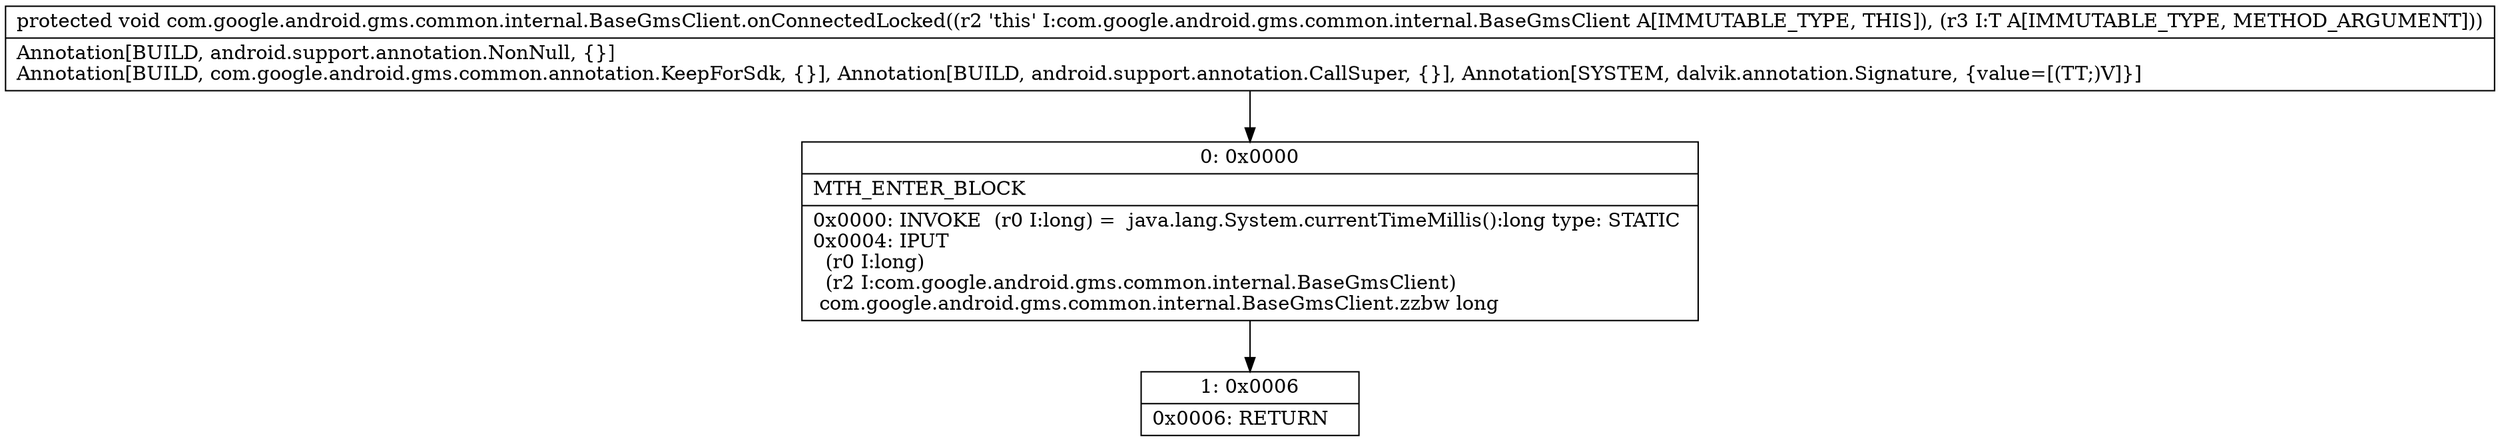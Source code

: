 digraph "CFG forcom.google.android.gms.common.internal.BaseGmsClient.onConnectedLocked(Landroid\/os\/IInterface;)V" {
Node_0 [shape=record,label="{0\:\ 0x0000|MTH_ENTER_BLOCK\l|0x0000: INVOKE  (r0 I:long) =  java.lang.System.currentTimeMillis():long type: STATIC \l0x0004: IPUT  \l  (r0 I:long)\l  (r2 I:com.google.android.gms.common.internal.BaseGmsClient)\l com.google.android.gms.common.internal.BaseGmsClient.zzbw long \l}"];
Node_1 [shape=record,label="{1\:\ 0x0006|0x0006: RETURN   \l}"];
MethodNode[shape=record,label="{protected void com.google.android.gms.common.internal.BaseGmsClient.onConnectedLocked((r2 'this' I:com.google.android.gms.common.internal.BaseGmsClient A[IMMUTABLE_TYPE, THIS]), (r3 I:T A[IMMUTABLE_TYPE, METHOD_ARGUMENT]))  | Annotation[BUILD, android.support.annotation.NonNull, \{\}]\lAnnotation[BUILD, com.google.android.gms.common.annotation.KeepForSdk, \{\}], Annotation[BUILD, android.support.annotation.CallSuper, \{\}], Annotation[SYSTEM, dalvik.annotation.Signature, \{value=[(TT;)V]\}]\l}"];
MethodNode -> Node_0;
Node_0 -> Node_1;
}

